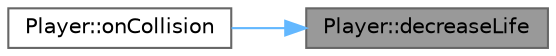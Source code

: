 digraph "Player::decreaseLife"
{
 // LATEX_PDF_SIZE
  bgcolor="transparent";
  edge [fontname=Helvetica,fontsize=10,labelfontname=Helvetica,labelfontsize=10];
  node [fontname=Helvetica,fontsize=10,shape=box,height=0.2,width=0.4];
  rankdir="RL";
  Node1 [id="Node000001",label="Player::decreaseLife",height=0.2,width=0.4,color="gray40", fillcolor="grey60", style="filled", fontcolor="black",tooltip="Decreases the player's life by one."];
  Node1 -> Node2 [id="edge1_Node000001_Node000002",dir="back",color="steelblue1",style="solid",tooltip=" "];
  Node2 [id="Node000002",label="Player::onCollision",height=0.2,width=0.4,color="grey40", fillcolor="white", style="filled",URL="$classPlayer.html#a85b6cce0b30a833fee9bd6dc1f1ba0fe",tooltip="Handles collision with another entity."];
}
